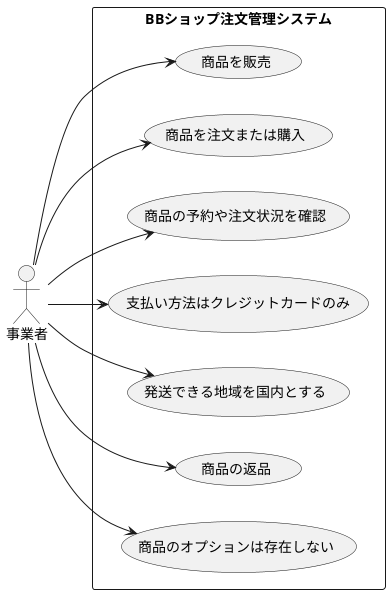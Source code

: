 @startuml BBショップ注文管理システムユースケース図
left to right direction
actor 事業者 as U1

'模範用(予想解答)
rectangle BBショップ注文管理システム {
  usecase "商品を販売" as UC1
  usecase "商品を注文または購入" as UC2
  usecase "商品の予約や注文状況を確認" as UC3
  usecase "支払い方法はクレジットカードのみ" as UC4
  usecase "発送できる地域を国内とする" as UC5
  usecase "商品の返品" as UC6
  usecase "商品のオプションは存在しない" as UC7
  }

U1 --> UC1
U1 --> UC2
U1 --> UC3
U1 --> UC4
U1 --> UC5
U1 --> UC6
U1 --> UC7

@enduml